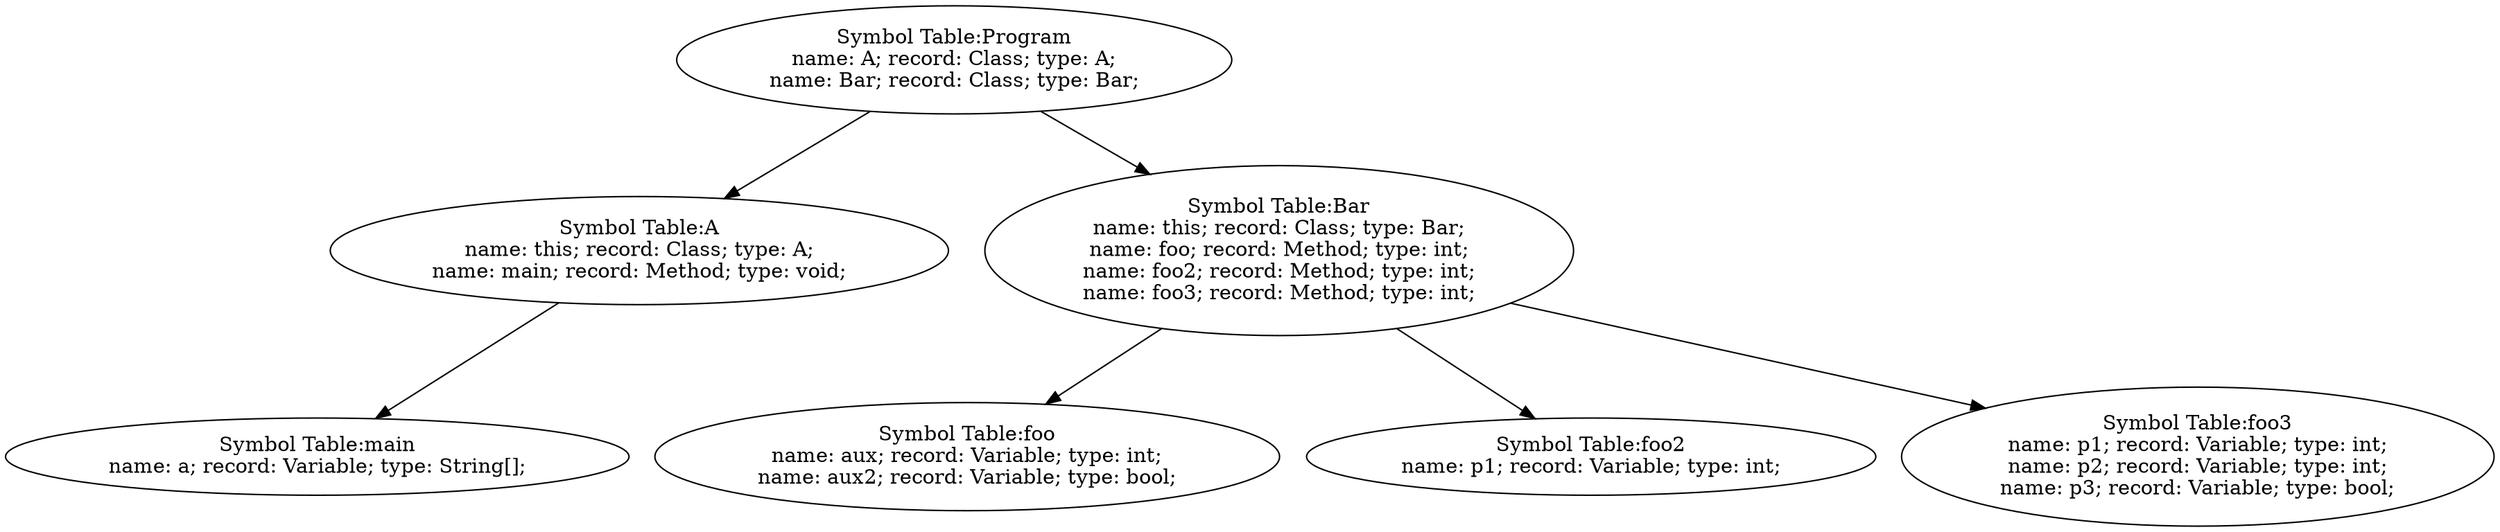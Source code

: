 digraph {
n0 [label="Symbol Table:Program
name: A; record: Class; type: A;
name: Bar; record: Class; type: Bar;"];
n1 [label="Symbol Table:A
name: this; record: Class; type: A;
name: main; record: Method; type: void;"];
n2 [label="Symbol Table:main
name: a; record: Variable; type: String[];"];
n1 -> n2
n0 -> n1
n3 [label="Symbol Table:Bar
name: this; record: Class; type: Bar;
name: foo; record: Method; type: int;
name: foo2; record: Method; type: int;
name: foo3; record: Method; type: int;"];
n4 [label="Symbol Table:foo
name: aux; record: Variable; type: int;
name: aux2; record: Variable; type: bool;"];
n3 -> n4
n5 [label="Symbol Table:foo2
name: p1; record: Variable; type: int;"];
n3 -> n5
n6 [label="Symbol Table:foo3
name: p1; record: Variable; type: int;
name: p2; record: Variable; type: int;
name: p3; record: Variable; type: bool;"];
n3 -> n6
n0 -> n3
}
